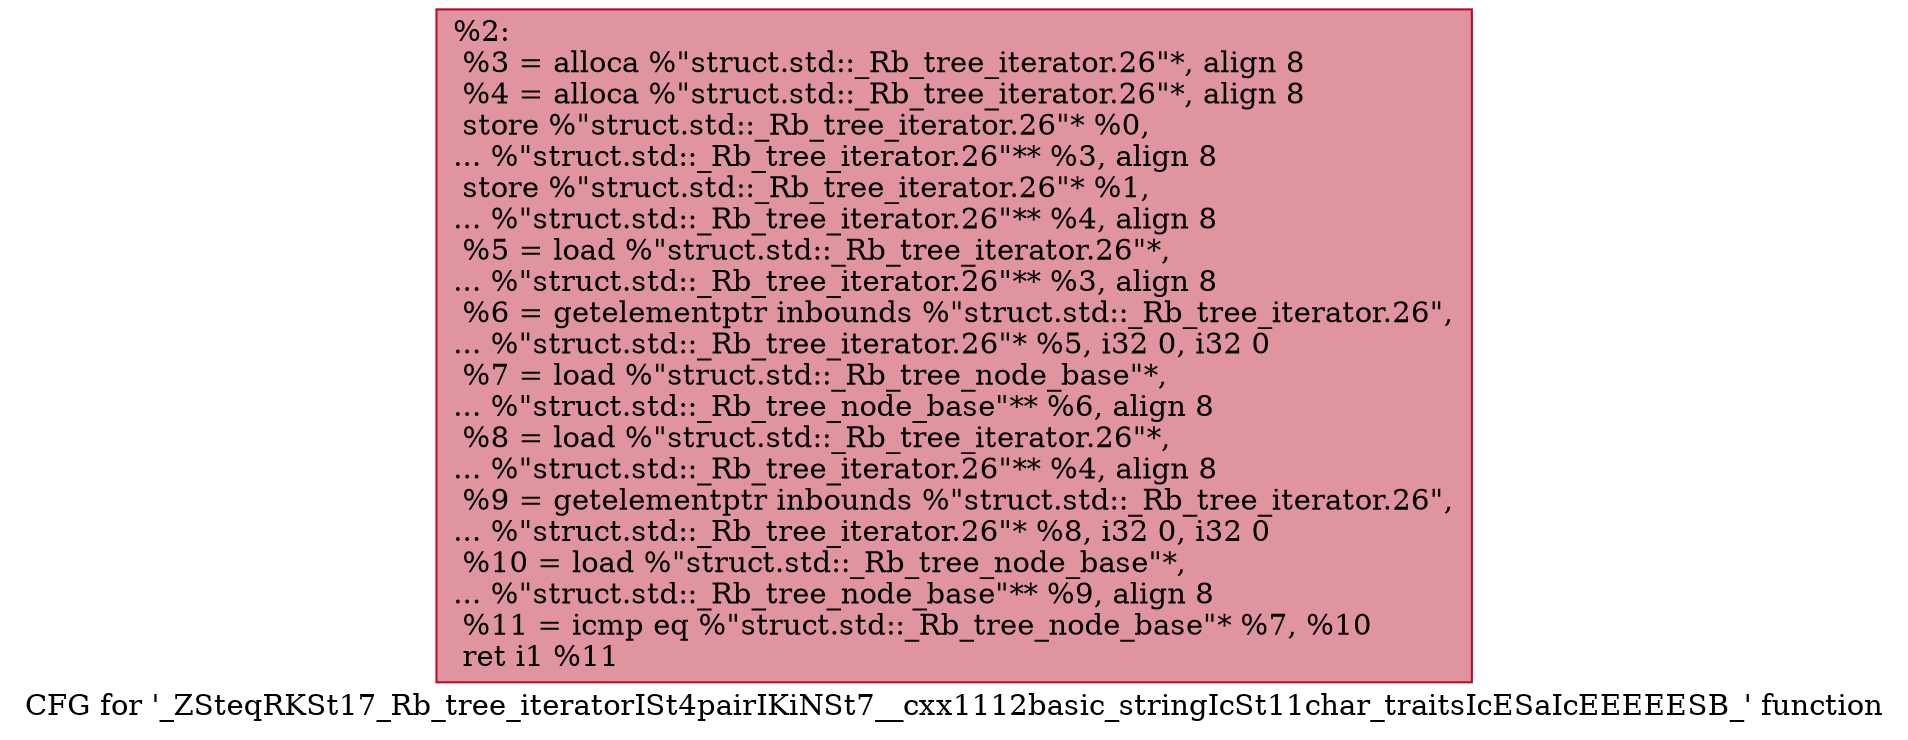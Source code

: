 digraph "CFG for '_ZSteqRKSt17_Rb_tree_iteratorISt4pairIKiNSt7__cxx1112basic_stringIcSt11char_traitsIcESaIcEEEEESB_' function" {
	label="CFG for '_ZSteqRKSt17_Rb_tree_iteratorISt4pairIKiNSt7__cxx1112basic_stringIcSt11char_traitsIcESaIcEEEEESB_' function";

	Node0x55a846833ea0 [shape=record,color="#b70d28ff", style=filled, fillcolor="#b70d2870",label="{%2:\l  %3 = alloca %\"struct.std::_Rb_tree_iterator.26\"*, align 8\l  %4 = alloca %\"struct.std::_Rb_tree_iterator.26\"*, align 8\l  store %\"struct.std::_Rb_tree_iterator.26\"* %0,\l... %\"struct.std::_Rb_tree_iterator.26\"** %3, align 8\l  store %\"struct.std::_Rb_tree_iterator.26\"* %1,\l... %\"struct.std::_Rb_tree_iterator.26\"** %4, align 8\l  %5 = load %\"struct.std::_Rb_tree_iterator.26\"*,\l... %\"struct.std::_Rb_tree_iterator.26\"** %3, align 8\l  %6 = getelementptr inbounds %\"struct.std::_Rb_tree_iterator.26\",\l... %\"struct.std::_Rb_tree_iterator.26\"* %5, i32 0, i32 0\l  %7 = load %\"struct.std::_Rb_tree_node_base\"*,\l... %\"struct.std::_Rb_tree_node_base\"** %6, align 8\l  %8 = load %\"struct.std::_Rb_tree_iterator.26\"*,\l... %\"struct.std::_Rb_tree_iterator.26\"** %4, align 8\l  %9 = getelementptr inbounds %\"struct.std::_Rb_tree_iterator.26\",\l... %\"struct.std::_Rb_tree_iterator.26\"* %8, i32 0, i32 0\l  %10 = load %\"struct.std::_Rb_tree_node_base\"*,\l... %\"struct.std::_Rb_tree_node_base\"** %9, align 8\l  %11 = icmp eq %\"struct.std::_Rb_tree_node_base\"* %7, %10\l  ret i1 %11\l}"];
}
